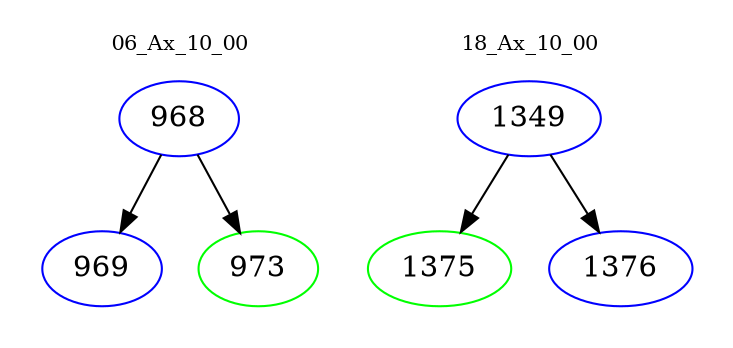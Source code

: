digraph{
subgraph cluster_0 {
color = white
label = "06_Ax_10_00";
fontsize=10;
T0_968 [label="968", color="blue"]
T0_968 -> T0_969 [color="black"]
T0_969 [label="969", color="blue"]
T0_968 -> T0_973 [color="black"]
T0_973 [label="973", color="green"]
}
subgraph cluster_1 {
color = white
label = "18_Ax_10_00";
fontsize=10;
T1_1349 [label="1349", color="blue"]
T1_1349 -> T1_1375 [color="black"]
T1_1375 [label="1375", color="green"]
T1_1349 -> T1_1376 [color="black"]
T1_1376 [label="1376", color="blue"]
}
}
